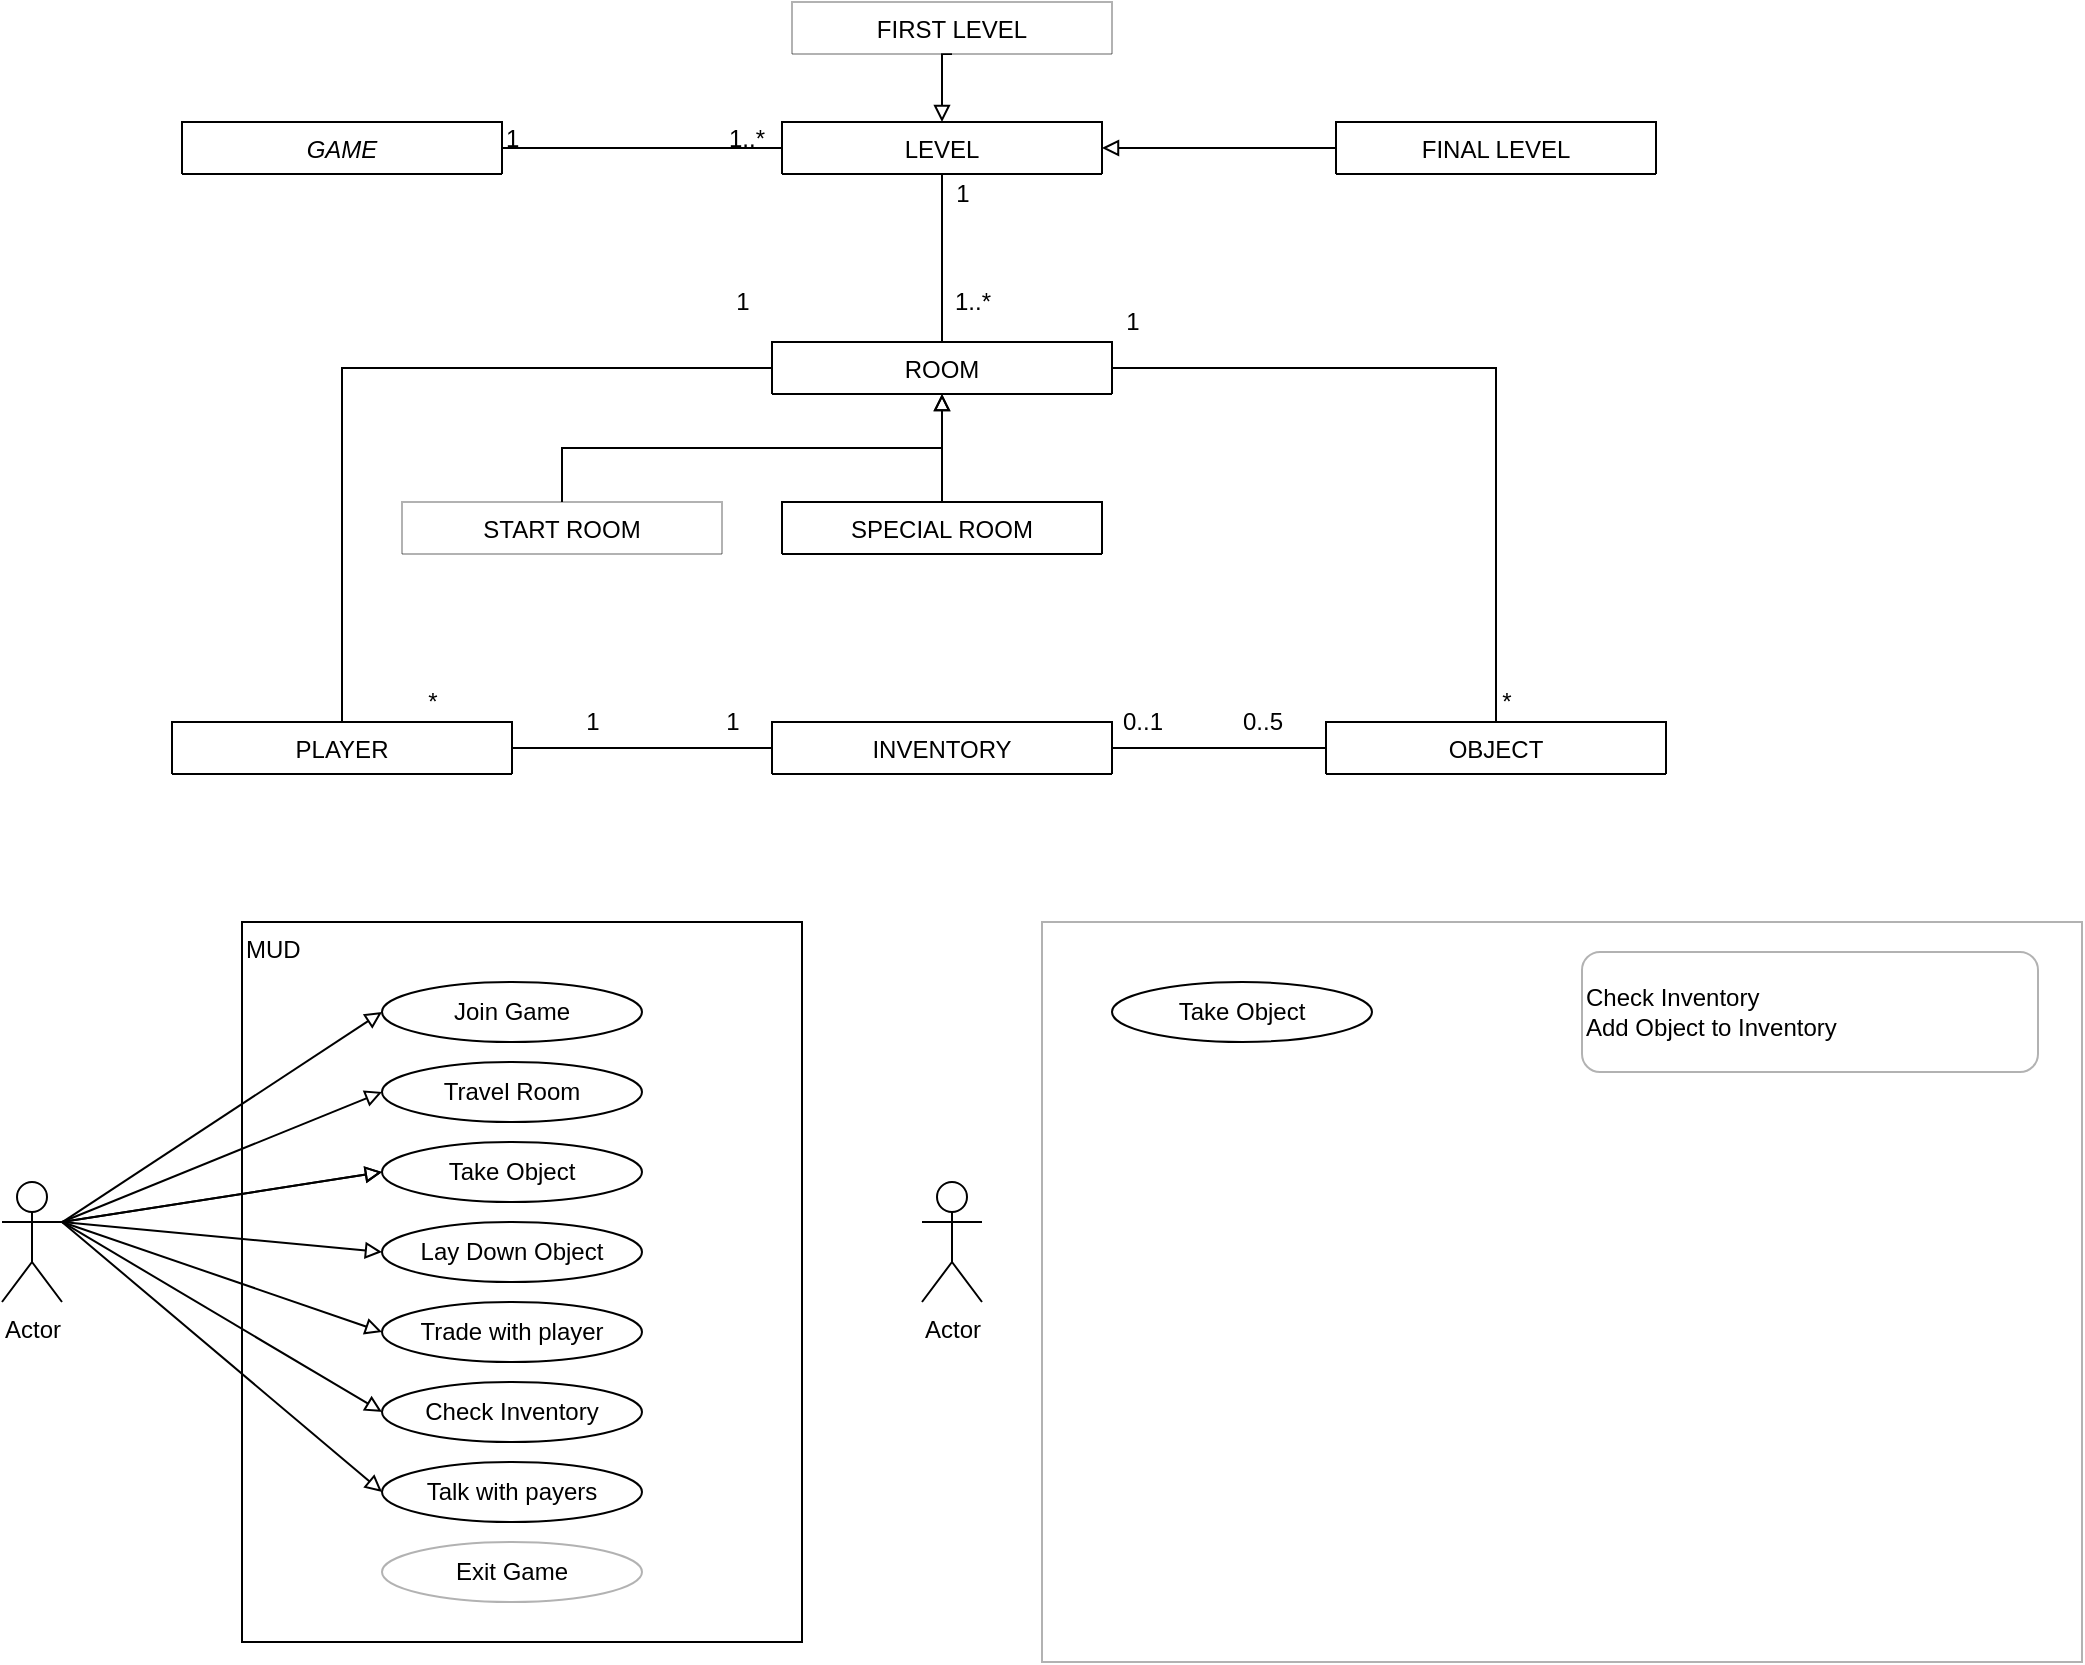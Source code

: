 <mxfile version="16.5.2" type="github">
  <diagram id="C5RBs43oDa-KdzZeNtuy" name="Page-1">
    <mxGraphModel dx="865" dy="408" grid="1" gridSize="10" guides="1" tooltips="1" connect="1" arrows="1" fold="1" page="1" pageScale="1" pageWidth="827" pageHeight="1169" math="0" shadow="0">
      <root>
        <mxCell id="WIyWlLk6GJQsqaUBKTNV-0" />
        <mxCell id="WIyWlLk6GJQsqaUBKTNV-1" parent="WIyWlLk6GJQsqaUBKTNV-0" />
        <mxCell id="sU_c6Er136trvMsLBxcg-67" value="" style="rounded=0;whiteSpace=wrap;html=1;opacity=30;" vertex="1" parent="WIyWlLk6GJQsqaUBKTNV-1">
          <mxGeometry x="600" y="510" width="520" height="370" as="geometry" />
        </mxCell>
        <mxCell id="sU_c6Er136trvMsLBxcg-44" value="MUD" style="rounded=0;whiteSpace=wrap;html=1;align=left;verticalAlign=top;" vertex="1" parent="WIyWlLk6GJQsqaUBKTNV-1">
          <mxGeometry x="200" y="510" width="280" height="360" as="geometry" />
        </mxCell>
        <mxCell id="zkfFHV4jXpPFQw0GAbJ--0" value="GAME" style="swimlane;fontStyle=2;align=center;verticalAlign=top;childLayout=stackLayout;horizontal=1;startSize=26;horizontalStack=0;resizeParent=1;resizeLast=0;collapsible=1;marginBottom=0;rounded=0;shadow=0;strokeWidth=1;" parent="WIyWlLk6GJQsqaUBKTNV-1" vertex="1" collapsed="1">
          <mxGeometry x="170" y="110" width="160" height="26" as="geometry">
            <mxRectangle x="140" y="120" width="160" height="138" as="alternateBounds" />
          </mxGeometry>
        </mxCell>
        <mxCell id="zkfFHV4jXpPFQw0GAbJ--1" value="Name" style="text;align=left;verticalAlign=top;spacingLeft=4;spacingRight=4;overflow=hidden;rotatable=0;points=[[0,0.5],[1,0.5]];portConstraint=eastwest;" parent="zkfFHV4jXpPFQw0GAbJ--0" vertex="1">
          <mxGeometry y="26" width="160" height="26" as="geometry" />
        </mxCell>
        <mxCell id="zkfFHV4jXpPFQw0GAbJ--2" value="Phone Number" style="text;align=left;verticalAlign=top;spacingLeft=4;spacingRight=4;overflow=hidden;rotatable=0;points=[[0,0.5],[1,0.5]];portConstraint=eastwest;rounded=0;shadow=0;html=0;" parent="zkfFHV4jXpPFQw0GAbJ--0" vertex="1">
          <mxGeometry y="52" width="160" height="26" as="geometry" />
        </mxCell>
        <mxCell id="zkfFHV4jXpPFQw0GAbJ--3" value="Email Address" style="text;align=left;verticalAlign=top;spacingLeft=4;spacingRight=4;overflow=hidden;rotatable=0;points=[[0,0.5],[1,0.5]];portConstraint=eastwest;rounded=0;shadow=0;html=0;" parent="zkfFHV4jXpPFQw0GAbJ--0" vertex="1">
          <mxGeometry y="78" width="160" height="26" as="geometry" />
        </mxCell>
        <mxCell id="zkfFHV4jXpPFQw0GAbJ--4" value="" style="line;html=1;strokeWidth=1;align=left;verticalAlign=middle;spacingTop=-1;spacingLeft=3;spacingRight=3;rotatable=0;labelPosition=right;points=[];portConstraint=eastwest;" parent="zkfFHV4jXpPFQw0GAbJ--0" vertex="1">
          <mxGeometry y="104" width="160" height="8" as="geometry" />
        </mxCell>
        <mxCell id="zkfFHV4jXpPFQw0GAbJ--5" value="Purchase Parking Pass" style="text;align=left;verticalAlign=top;spacingLeft=4;spacingRight=4;overflow=hidden;rotatable=0;points=[[0,0.5],[1,0.5]];portConstraint=eastwest;" parent="zkfFHV4jXpPFQw0GAbJ--0" vertex="1">
          <mxGeometry y="112" width="160" height="26" as="geometry" />
        </mxCell>
        <mxCell id="sU_c6Er136trvMsLBxcg-8" style="edgeStyle=orthogonalEdgeStyle;rounded=0;orthogonalLoop=1;jettySize=auto;html=1;exitX=0.5;exitY=1;exitDx=0;exitDy=0;entryX=0.5;entryY=0;entryDx=0;entryDy=0;endArrow=none;endFill=0;" edge="1" parent="WIyWlLk6GJQsqaUBKTNV-1" source="zkfFHV4jXpPFQw0GAbJ--17" target="sU_c6Er136trvMsLBxcg-0">
          <mxGeometry relative="1" as="geometry" />
        </mxCell>
        <mxCell id="sU_c6Er136trvMsLBxcg-32" style="edgeStyle=orthogonalEdgeStyle;rounded=0;orthogonalLoop=1;jettySize=auto;html=1;entryX=0.5;entryY=0;entryDx=0;entryDy=0;endArrow=none;endFill=0;startArrow=block;startFill=0;exitX=0.5;exitY=1;exitDx=0;exitDy=0;" edge="1" parent="WIyWlLk6GJQsqaUBKTNV-1" source="sU_c6Er136trvMsLBxcg-0" target="sU_c6Er136trvMsLBxcg-27">
          <mxGeometry relative="1" as="geometry">
            <mxPoint x="560" y="250" as="sourcePoint" />
          </mxGeometry>
        </mxCell>
        <mxCell id="zkfFHV4jXpPFQw0GAbJ--17" value="LEVEL" style="swimlane;fontStyle=0;align=center;verticalAlign=top;childLayout=stackLayout;horizontal=1;startSize=26;horizontalStack=0;resizeParent=1;resizeLast=0;collapsible=1;marginBottom=0;rounded=0;shadow=0;strokeWidth=1;" parent="WIyWlLk6GJQsqaUBKTNV-1" vertex="1" collapsed="1">
          <mxGeometry x="470" y="110" width="160" height="26" as="geometry">
            <mxRectangle x="508" y="110" width="160" height="70" as="alternateBounds" />
          </mxGeometry>
        </mxCell>
        <mxCell id="zkfFHV4jXpPFQw0GAbJ--23" value="" style="line;html=1;strokeWidth=1;align=left;verticalAlign=middle;spacingTop=-1;spacingLeft=3;spacingRight=3;rotatable=0;labelPosition=right;points=[];portConstraint=eastwest;" parent="zkfFHV4jXpPFQw0GAbJ--17" vertex="1">
          <mxGeometry y="26" width="160" height="24" as="geometry" />
        </mxCell>
        <mxCell id="zkfFHV4jXpPFQw0GAbJ--26" value="" style="endArrow=none;shadow=0;strokeWidth=1;rounded=0;endFill=0;edgeStyle=elbowEdgeStyle;elbow=vertical;" parent="WIyWlLk6GJQsqaUBKTNV-1" source="zkfFHV4jXpPFQw0GAbJ--0" target="zkfFHV4jXpPFQw0GAbJ--17" edge="1">
          <mxGeometry x="0.5" y="41" relative="1" as="geometry">
            <mxPoint x="380" y="192" as="sourcePoint" />
            <mxPoint x="540" y="192" as="targetPoint" />
            <mxPoint x="-40" y="32" as="offset" />
          </mxGeometry>
        </mxCell>
        <mxCell id="zkfFHV4jXpPFQw0GAbJ--27" value="1" style="resizable=0;align=left;verticalAlign=bottom;labelBackgroundColor=none;fontSize=12;" parent="zkfFHV4jXpPFQw0GAbJ--26" connectable="0" vertex="1">
          <mxGeometry x="-1" relative="1" as="geometry">
            <mxPoint y="4" as="offset" />
          </mxGeometry>
        </mxCell>
        <mxCell id="zkfFHV4jXpPFQw0GAbJ--28" value="1..*" style="resizable=0;align=right;verticalAlign=bottom;labelBackgroundColor=none;fontSize=12;" parent="zkfFHV4jXpPFQw0GAbJ--26" connectable="0" vertex="1">
          <mxGeometry x="1" relative="1" as="geometry">
            <mxPoint x="-7" y="4" as="offset" />
          </mxGeometry>
        </mxCell>
        <mxCell id="sU_c6Er136trvMsLBxcg-21" style="edgeStyle=orthogonalEdgeStyle;rounded=0;orthogonalLoop=1;jettySize=auto;html=1;exitX=1;exitY=0.5;exitDx=0;exitDy=0;entryX=0.5;entryY=0;entryDx=0;entryDy=0;endArrow=none;endFill=0;" edge="1" parent="WIyWlLk6GJQsqaUBKTNV-1" source="sU_c6Er136trvMsLBxcg-0" target="sU_c6Er136trvMsLBxcg-3">
          <mxGeometry relative="1" as="geometry" />
        </mxCell>
        <mxCell id="sU_c6Er136trvMsLBxcg-22" style="edgeStyle=orthogonalEdgeStyle;rounded=0;orthogonalLoop=1;jettySize=auto;html=1;exitX=0;exitY=0.5;exitDx=0;exitDy=0;entryX=0.5;entryY=0;entryDx=0;entryDy=0;endArrow=none;endFill=0;" edge="1" parent="WIyWlLk6GJQsqaUBKTNV-1" source="sU_c6Er136trvMsLBxcg-0" target="sU_c6Er136trvMsLBxcg-6">
          <mxGeometry relative="1" as="geometry" />
        </mxCell>
        <mxCell id="sU_c6Er136trvMsLBxcg-0" value="ROOM" style="swimlane;fontStyle=0;align=center;verticalAlign=top;childLayout=stackLayout;horizontal=1;startSize=26;horizontalStack=0;resizeParent=1;resizeLast=0;collapsible=1;marginBottom=0;rounded=0;shadow=0;strokeWidth=1;" vertex="1" collapsed="1" parent="WIyWlLk6GJQsqaUBKTNV-1">
          <mxGeometry x="465" y="220" width="170" height="26" as="geometry">
            <mxRectangle x="465" y="220" width="155" height="120" as="alternateBounds" />
          </mxGeometry>
        </mxCell>
        <mxCell id="sU_c6Er136trvMsLBxcg-1" value="bool isSpecial" style="text;align=left;verticalAlign=top;spacingLeft=4;spacingRight=4;overflow=hidden;rotatable=0;points=[[0,0.5],[1,0.5]];portConstraint=eastwest;" vertex="1" parent="sU_c6Er136trvMsLBxcg-0">
          <mxGeometry y="26" width="155" height="26" as="geometry" />
        </mxCell>
        <mxCell id="sU_c6Er136trvMsLBxcg-2" value="" style="line;html=1;strokeWidth=1;align=left;verticalAlign=middle;spacingTop=-1;spacingLeft=3;spacingRight=3;rotatable=0;labelPosition=right;points=[];portConstraint=eastwest;" vertex="1" parent="sU_c6Er136trvMsLBxcg-0">
          <mxGeometry y="52" width="155" height="58" as="geometry" />
        </mxCell>
        <mxCell id="sU_c6Er136trvMsLBxcg-3" value="OBJECT" style="swimlane;fontStyle=0;align=center;verticalAlign=top;childLayout=stackLayout;horizontal=1;startSize=26;horizontalStack=0;resizeParent=1;resizeLast=0;collapsible=1;marginBottom=0;rounded=0;shadow=0;strokeWidth=1;" vertex="1" collapsed="1" parent="WIyWlLk6GJQsqaUBKTNV-1">
          <mxGeometry x="742" y="410" width="170" height="26" as="geometry">
            <mxRectangle x="667" y="370" width="160" height="70" as="alternateBounds" />
          </mxGeometry>
        </mxCell>
        <mxCell id="sU_c6Er136trvMsLBxcg-5" value="" style="line;html=1;strokeWidth=1;align=left;verticalAlign=middle;spacingTop=-1;spacingLeft=3;spacingRight=3;rotatable=0;labelPosition=right;points=[];portConstraint=eastwest;" vertex="1" parent="sU_c6Er136trvMsLBxcg-3">
          <mxGeometry y="26" width="160" height="8" as="geometry" />
        </mxCell>
        <mxCell id="sU_c6Er136trvMsLBxcg-15" style="edgeStyle=orthogonalEdgeStyle;rounded=0;orthogonalLoop=1;jettySize=auto;html=1;exitX=1;exitY=0.5;exitDx=0;exitDy=0;entryX=0;entryY=0.5;entryDx=0;entryDy=0;endArrow=none;endFill=0;" edge="1" parent="WIyWlLk6GJQsqaUBKTNV-1" source="sU_c6Er136trvMsLBxcg-6" target="sU_c6Er136trvMsLBxcg-12">
          <mxGeometry relative="1" as="geometry" />
        </mxCell>
        <mxCell id="sU_c6Er136trvMsLBxcg-6" value="PLAYER" style="swimlane;fontStyle=0;align=center;verticalAlign=top;childLayout=stackLayout;horizontal=1;startSize=26;horizontalStack=0;resizeParent=1;resizeLast=0;collapsible=1;marginBottom=0;rounded=0;shadow=0;strokeWidth=1;" vertex="1" collapsed="1" parent="WIyWlLk6GJQsqaUBKTNV-1">
          <mxGeometry x="165" y="410" width="170" height="26" as="geometry">
            <mxRectangle x="270" y="370" width="160" height="70" as="alternateBounds" />
          </mxGeometry>
        </mxCell>
        <mxCell id="sU_c6Er136trvMsLBxcg-7" value="" style="line;html=1;strokeWidth=1;align=left;verticalAlign=middle;spacingTop=-1;spacingLeft=3;spacingRight=3;rotatable=0;labelPosition=right;points=[];portConstraint=eastwest;" vertex="1" parent="sU_c6Er136trvMsLBxcg-6">
          <mxGeometry y="26" width="160" height="8" as="geometry" />
        </mxCell>
        <mxCell id="sU_c6Er136trvMsLBxcg-9" value="" style="resizable=0;align=right;verticalAlign=bottom;labelBackgroundColor=none;fontSize=12;" connectable="0" vertex="1" parent="WIyWlLk6GJQsqaUBKTNV-1">
          <mxGeometry x="450" y="160.003" as="geometry">
            <mxPoint x="216" y="62" as="offset" />
          </mxGeometry>
        </mxCell>
        <mxCell id="sU_c6Er136trvMsLBxcg-10" value="1" style="text;html=1;align=center;verticalAlign=middle;resizable=0;points=[];autosize=1;strokeColor=none;fillColor=none;" vertex="1" parent="WIyWlLk6GJQsqaUBKTNV-1">
          <mxGeometry x="550" y="136" width="20" height="20" as="geometry" />
        </mxCell>
        <mxCell id="sU_c6Er136trvMsLBxcg-11" value="1..*" style="text;html=1;align=center;verticalAlign=middle;resizable=0;points=[];autosize=1;strokeColor=none;fillColor=none;" vertex="1" parent="WIyWlLk6GJQsqaUBKTNV-1">
          <mxGeometry x="550" y="190" width="30" height="20" as="geometry" />
        </mxCell>
        <mxCell id="sU_c6Er136trvMsLBxcg-16" style="edgeStyle=orthogonalEdgeStyle;rounded=0;orthogonalLoop=1;jettySize=auto;html=1;exitX=1;exitY=0.5;exitDx=0;exitDy=0;entryX=0;entryY=0.5;entryDx=0;entryDy=0;endArrow=none;endFill=0;" edge="1" parent="WIyWlLk6GJQsqaUBKTNV-1" source="sU_c6Er136trvMsLBxcg-12" target="sU_c6Er136trvMsLBxcg-3">
          <mxGeometry relative="1" as="geometry" />
        </mxCell>
        <mxCell id="sU_c6Er136trvMsLBxcg-12" value="INVENTORY" style="swimlane;fontStyle=0;align=center;verticalAlign=top;childLayout=stackLayout;horizontal=1;startSize=26;horizontalStack=0;resizeParent=1;resizeLast=0;collapsible=1;marginBottom=0;rounded=0;shadow=0;strokeWidth=1;" vertex="1" collapsed="1" parent="WIyWlLk6GJQsqaUBKTNV-1">
          <mxGeometry x="465" y="410" width="170" height="26" as="geometry">
            <mxRectangle x="470" y="370" width="160" height="70" as="alternateBounds" />
          </mxGeometry>
        </mxCell>
        <mxCell id="sU_c6Er136trvMsLBxcg-13" value="" style="line;html=1;strokeWidth=1;align=left;verticalAlign=middle;spacingTop=-1;spacingLeft=3;spacingRight=3;rotatable=0;labelPosition=right;points=[];portConstraint=eastwest;" vertex="1" parent="sU_c6Er136trvMsLBxcg-12">
          <mxGeometry y="26" width="160" height="8" as="geometry" />
        </mxCell>
        <mxCell id="sU_c6Er136trvMsLBxcg-17" value="0..1" style="text;html=1;align=center;verticalAlign=middle;resizable=0;points=[];autosize=1;strokeColor=none;fillColor=none;" vertex="1" parent="WIyWlLk6GJQsqaUBKTNV-1">
          <mxGeometry x="630" y="400" width="40" height="20" as="geometry" />
        </mxCell>
        <mxCell id="sU_c6Er136trvMsLBxcg-18" value="0..5" style="text;html=1;align=center;verticalAlign=middle;resizable=0;points=[];autosize=1;strokeColor=none;fillColor=none;" vertex="1" parent="WIyWlLk6GJQsqaUBKTNV-1">
          <mxGeometry x="690" y="400" width="40" height="20" as="geometry" />
        </mxCell>
        <mxCell id="sU_c6Er136trvMsLBxcg-19" value="1" style="text;html=1;align=center;verticalAlign=middle;resizable=0;points=[];autosize=1;strokeColor=none;fillColor=none;" vertex="1" parent="WIyWlLk6GJQsqaUBKTNV-1">
          <mxGeometry x="365" y="400" width="20" height="20" as="geometry" />
        </mxCell>
        <mxCell id="sU_c6Er136trvMsLBxcg-20" value="1" style="text;html=1;align=center;verticalAlign=middle;resizable=0;points=[];autosize=1;strokeColor=none;fillColor=none;" vertex="1" parent="WIyWlLk6GJQsqaUBKTNV-1">
          <mxGeometry x="435" y="400" width="20" height="20" as="geometry" />
        </mxCell>
        <mxCell id="sU_c6Er136trvMsLBxcg-23" value="1" style="text;html=1;align=center;verticalAlign=middle;resizable=0;points=[];autosize=1;strokeColor=none;fillColor=none;" vertex="1" parent="WIyWlLk6GJQsqaUBKTNV-1">
          <mxGeometry x="440" y="190" width="20" height="20" as="geometry" />
        </mxCell>
        <mxCell id="sU_c6Er136trvMsLBxcg-24" value="*" style="text;html=1;align=center;verticalAlign=middle;resizable=0;points=[];autosize=1;strokeColor=none;fillColor=none;" vertex="1" parent="WIyWlLk6GJQsqaUBKTNV-1">
          <mxGeometry x="285" y="390" width="20" height="20" as="geometry" />
        </mxCell>
        <mxCell id="sU_c6Er136trvMsLBxcg-25" value="1" style="text;html=1;align=center;verticalAlign=middle;resizable=0;points=[];autosize=1;strokeColor=none;fillColor=none;" vertex="1" parent="WIyWlLk6GJQsqaUBKTNV-1">
          <mxGeometry x="635" y="200" width="20" height="20" as="geometry" />
        </mxCell>
        <mxCell id="sU_c6Er136trvMsLBxcg-26" value="*" style="text;html=1;align=center;verticalAlign=middle;resizable=0;points=[];autosize=1;strokeColor=none;fillColor=none;" vertex="1" parent="WIyWlLk6GJQsqaUBKTNV-1">
          <mxGeometry x="822" y="390" width="20" height="20" as="geometry" />
        </mxCell>
        <mxCell id="sU_c6Er136trvMsLBxcg-27" value="SPECIAL ROOM" style="swimlane;fontStyle=0;align=center;verticalAlign=top;childLayout=stackLayout;horizontal=1;startSize=26;horizontalStack=0;resizeParent=1;resizeLast=0;collapsible=1;marginBottom=0;rounded=0;shadow=0;strokeWidth=1;" vertex="1" collapsed="1" parent="WIyWlLk6GJQsqaUBKTNV-1">
          <mxGeometry x="470" y="300" width="160" height="26" as="geometry">
            <mxRectangle x="730" y="73" width="200" height="100" as="alternateBounds" />
          </mxGeometry>
        </mxCell>
        <mxCell id="sU_c6Er136trvMsLBxcg-28" value="" style="line;html=1;strokeWidth=1;align=left;verticalAlign=middle;spacingTop=-1;spacingLeft=3;spacingRight=3;rotatable=0;labelPosition=right;points=[];portConstraint=eastwest;" vertex="1" parent="sU_c6Er136trvMsLBxcg-27">
          <mxGeometry y="26" width="200" height="64" as="geometry" />
        </mxCell>
        <mxCell id="sU_c6Er136trvMsLBxcg-35" style="edgeStyle=orthogonalEdgeStyle;rounded=0;orthogonalLoop=1;jettySize=auto;html=1;exitX=0.5;exitY=0;exitDx=0;exitDy=0;entryX=0.5;entryY=1;entryDx=0;entryDy=0;startArrow=none;startFill=0;endArrow=block;endFill=0;" edge="1" parent="WIyWlLk6GJQsqaUBKTNV-1" source="sU_c6Er136trvMsLBxcg-33" target="sU_c6Er136trvMsLBxcg-0">
          <mxGeometry relative="1" as="geometry" />
        </mxCell>
        <mxCell id="sU_c6Er136trvMsLBxcg-33" value="START ROOM" style="swimlane;fontStyle=0;align=center;verticalAlign=top;childLayout=stackLayout;horizontal=1;startSize=26;horizontalStack=0;resizeParent=1;resizeLast=0;collapsible=1;marginBottom=0;rounded=0;shadow=0;strokeWidth=1;opacity=30;" vertex="1" collapsed="1" parent="WIyWlLk6GJQsqaUBKTNV-1">
          <mxGeometry x="280" y="300" width="160" height="26" as="geometry">
            <mxRectangle x="730" y="73" width="200" height="100" as="alternateBounds" />
          </mxGeometry>
        </mxCell>
        <mxCell id="sU_c6Er136trvMsLBxcg-34" value="" style="line;html=1;strokeWidth=1;align=left;verticalAlign=middle;spacingTop=-1;spacingLeft=3;spacingRight=3;rotatable=0;labelPosition=right;points=[];portConstraint=eastwest;" vertex="1" parent="sU_c6Er136trvMsLBxcg-33">
          <mxGeometry y="26" width="200" height="64" as="geometry" />
        </mxCell>
        <mxCell id="sU_c6Er136trvMsLBxcg-36" value="FINAL LEVEL" style="swimlane;fontStyle=0;align=center;verticalAlign=top;childLayout=stackLayout;horizontal=1;startSize=26;horizontalStack=0;resizeParent=1;resizeLast=0;collapsible=1;marginBottom=0;rounded=0;shadow=0;strokeWidth=1;" vertex="1" collapsed="1" parent="WIyWlLk6GJQsqaUBKTNV-1">
          <mxGeometry x="747" y="110" width="160" height="26" as="geometry">
            <mxRectangle x="730" y="73" width="200" height="100" as="alternateBounds" />
          </mxGeometry>
        </mxCell>
        <mxCell id="sU_c6Er136trvMsLBxcg-37" value="" style="line;html=1;strokeWidth=1;align=left;verticalAlign=middle;spacingTop=-1;spacingLeft=3;spacingRight=3;rotatable=0;labelPosition=right;points=[];portConstraint=eastwest;" vertex="1" parent="sU_c6Er136trvMsLBxcg-36">
          <mxGeometry y="26" width="200" height="64" as="geometry" />
        </mxCell>
        <mxCell id="sU_c6Er136trvMsLBxcg-38" style="edgeStyle=orthogonalEdgeStyle;rounded=0;orthogonalLoop=1;jettySize=auto;html=1;entryX=0;entryY=0.5;entryDx=0;entryDy=0;endArrow=none;endFill=0;startArrow=block;startFill=0;exitX=1;exitY=0.5;exitDx=0;exitDy=0;" edge="1" parent="WIyWlLk6GJQsqaUBKTNV-1" source="zkfFHV4jXpPFQw0GAbJ--17" target="sU_c6Er136trvMsLBxcg-36">
          <mxGeometry relative="1" as="geometry">
            <mxPoint x="560" y="256" as="sourcePoint" />
            <mxPoint x="560" y="310" as="targetPoint" />
          </mxGeometry>
        </mxCell>
        <mxCell id="sU_c6Er136trvMsLBxcg-41" style="edgeStyle=orthogonalEdgeStyle;rounded=0;orthogonalLoop=1;jettySize=auto;html=1;exitX=0.5;exitY=1;exitDx=0;exitDy=0;entryX=0.5;entryY=0;entryDx=0;entryDy=0;startArrow=none;startFill=0;endArrow=block;endFill=0;" edge="1" parent="WIyWlLk6GJQsqaUBKTNV-1" source="sU_c6Er136trvMsLBxcg-39" target="zkfFHV4jXpPFQw0GAbJ--17">
          <mxGeometry relative="1" as="geometry" />
        </mxCell>
        <mxCell id="sU_c6Er136trvMsLBxcg-39" value="FIRST LEVEL" style="swimlane;fontStyle=0;align=center;verticalAlign=top;childLayout=stackLayout;horizontal=1;startSize=26;horizontalStack=0;resizeParent=1;resizeLast=0;collapsible=1;marginBottom=0;rounded=0;shadow=0;strokeWidth=1;opacity=30;" vertex="1" collapsed="1" parent="WIyWlLk6GJQsqaUBKTNV-1">
          <mxGeometry x="475" y="50" width="160" height="26" as="geometry">
            <mxRectangle x="730" y="73" width="200" height="100" as="alternateBounds" />
          </mxGeometry>
        </mxCell>
        <mxCell id="sU_c6Er136trvMsLBxcg-40" value="" style="line;html=1;strokeWidth=1;align=left;verticalAlign=middle;spacingTop=-1;spacingLeft=3;spacingRight=3;rotatable=0;labelPosition=right;points=[];portConstraint=eastwest;" vertex="1" parent="sU_c6Er136trvMsLBxcg-39">
          <mxGeometry y="26" width="200" height="64" as="geometry" />
        </mxCell>
        <mxCell id="sU_c6Er136trvMsLBxcg-54" style="edgeStyle=none;rounded=0;orthogonalLoop=1;jettySize=auto;html=1;exitX=1;exitY=0.333;exitDx=0;exitDy=0;exitPerimeter=0;entryX=0;entryY=0.5;entryDx=0;entryDy=0;startArrow=none;startFill=0;endArrow=block;endFill=0;" edge="1" parent="WIyWlLk6GJQsqaUBKTNV-1" source="sU_c6Er136trvMsLBxcg-43" target="sU_c6Er136trvMsLBxcg-50">
          <mxGeometry relative="1" as="geometry" />
        </mxCell>
        <mxCell id="sU_c6Er136trvMsLBxcg-55" style="edgeStyle=none;rounded=0;orthogonalLoop=1;jettySize=auto;html=1;exitX=1;exitY=0.333;exitDx=0;exitDy=0;exitPerimeter=0;entryX=0;entryY=0.5;entryDx=0;entryDy=0;startArrow=none;startFill=0;endArrow=block;endFill=0;" edge="1" parent="WIyWlLk6GJQsqaUBKTNV-1" source="sU_c6Er136trvMsLBxcg-43" target="sU_c6Er136trvMsLBxcg-46">
          <mxGeometry relative="1" as="geometry" />
        </mxCell>
        <mxCell id="sU_c6Er136trvMsLBxcg-56" style="edgeStyle=none;rounded=0;orthogonalLoop=1;jettySize=auto;html=1;exitX=1;exitY=0.333;exitDx=0;exitDy=0;exitPerimeter=0;entryX=0;entryY=0.5;entryDx=0;entryDy=0;startArrow=none;startFill=0;endArrow=block;endFill=0;" edge="1" parent="WIyWlLk6GJQsqaUBKTNV-1" source="sU_c6Er136trvMsLBxcg-43" target="sU_c6Er136trvMsLBxcg-46">
          <mxGeometry relative="1" as="geometry" />
        </mxCell>
        <mxCell id="sU_c6Er136trvMsLBxcg-59" style="edgeStyle=none;rounded=0;orthogonalLoop=1;jettySize=auto;html=1;exitX=1;exitY=0.333;exitDx=0;exitDy=0;exitPerimeter=0;entryX=0;entryY=0.5;entryDx=0;entryDy=0;startArrow=none;startFill=0;endArrow=block;endFill=0;" edge="1" parent="WIyWlLk6GJQsqaUBKTNV-1" source="sU_c6Er136trvMsLBxcg-43" target="sU_c6Er136trvMsLBxcg-47">
          <mxGeometry relative="1" as="geometry" />
        </mxCell>
        <mxCell id="sU_c6Er136trvMsLBxcg-60" style="edgeStyle=none;rounded=0;orthogonalLoop=1;jettySize=auto;html=1;exitX=1;exitY=0.333;exitDx=0;exitDy=0;exitPerimeter=0;entryX=0;entryY=0.5;entryDx=0;entryDy=0;startArrow=none;startFill=0;endArrow=block;endFill=0;" edge="1" parent="WIyWlLk6GJQsqaUBKTNV-1" source="sU_c6Er136trvMsLBxcg-43" target="sU_c6Er136trvMsLBxcg-52">
          <mxGeometry relative="1" as="geometry" />
        </mxCell>
        <mxCell id="sU_c6Er136trvMsLBxcg-61" style="edgeStyle=none;rounded=0;orthogonalLoop=1;jettySize=auto;html=1;exitX=1;exitY=0.333;exitDx=0;exitDy=0;exitPerimeter=0;entryX=0;entryY=0.5;entryDx=0;entryDy=0;startArrow=none;startFill=0;endArrow=block;endFill=0;" edge="1" parent="WIyWlLk6GJQsqaUBKTNV-1" source="sU_c6Er136trvMsLBxcg-43" target="sU_c6Er136trvMsLBxcg-53">
          <mxGeometry relative="1" as="geometry" />
        </mxCell>
        <mxCell id="sU_c6Er136trvMsLBxcg-62" style="edgeStyle=none;rounded=0;orthogonalLoop=1;jettySize=auto;html=1;exitX=1;exitY=0.333;exitDx=0;exitDy=0;exitPerimeter=0;entryX=0;entryY=0.5;entryDx=0;entryDy=0;startArrow=none;startFill=0;endArrow=block;endFill=0;" edge="1" parent="WIyWlLk6GJQsqaUBKTNV-1" source="sU_c6Er136trvMsLBxcg-43" target="sU_c6Er136trvMsLBxcg-57">
          <mxGeometry relative="1" as="geometry" />
        </mxCell>
        <mxCell id="sU_c6Er136trvMsLBxcg-43" value="Actor" style="shape=umlActor;verticalLabelPosition=bottom;verticalAlign=top;html=1;outlineConnect=0;" vertex="1" parent="WIyWlLk6GJQsqaUBKTNV-1">
          <mxGeometry x="80" y="640" width="30" height="60" as="geometry" />
        </mxCell>
        <mxCell id="sU_c6Er136trvMsLBxcg-45" value="Join Game" style="ellipse;whiteSpace=wrap;html=1;" vertex="1" parent="WIyWlLk6GJQsqaUBKTNV-1">
          <mxGeometry x="270" y="540" width="130" height="30" as="geometry" />
        </mxCell>
        <mxCell id="sU_c6Er136trvMsLBxcg-46" value="Take Object" style="ellipse;whiteSpace=wrap;html=1;" vertex="1" parent="WIyWlLk6GJQsqaUBKTNV-1">
          <mxGeometry x="270" y="620" width="130" height="30" as="geometry" />
        </mxCell>
        <mxCell id="sU_c6Er136trvMsLBxcg-47" value="Lay Down Object" style="ellipse;whiteSpace=wrap;html=1;" vertex="1" parent="WIyWlLk6GJQsqaUBKTNV-1">
          <mxGeometry x="270" y="660" width="130" height="30" as="geometry" />
        </mxCell>
        <mxCell id="sU_c6Er136trvMsLBxcg-48" value="Actor" style="shape=umlActor;verticalLabelPosition=bottom;verticalAlign=top;html=1;outlineConnect=0;" vertex="1" parent="WIyWlLk6GJQsqaUBKTNV-1">
          <mxGeometry x="540" y="640" width="30" height="60" as="geometry" />
        </mxCell>
        <mxCell id="sU_c6Er136trvMsLBxcg-49" value="" style="rounded=0;orthogonalLoop=1;jettySize=auto;html=1;startArrow=none;startFill=0;endArrow=block;endFill=0;entryX=0;entryY=0.5;entryDx=0;entryDy=0;" edge="1" parent="WIyWlLk6GJQsqaUBKTNV-1" source="sU_c6Er136trvMsLBxcg-43" target="sU_c6Er136trvMsLBxcg-45">
          <mxGeometry relative="1" as="geometry" />
        </mxCell>
        <mxCell id="sU_c6Er136trvMsLBxcg-50" value="Travel Room" style="ellipse;whiteSpace=wrap;html=1;" vertex="1" parent="WIyWlLk6GJQsqaUBKTNV-1">
          <mxGeometry x="270" y="580" width="130" height="30" as="geometry" />
        </mxCell>
        <mxCell id="sU_c6Er136trvMsLBxcg-52" value="Trade with player" style="ellipse;whiteSpace=wrap;html=1;" vertex="1" parent="WIyWlLk6GJQsqaUBKTNV-1">
          <mxGeometry x="270" y="700" width="130" height="30" as="geometry" />
        </mxCell>
        <mxCell id="sU_c6Er136trvMsLBxcg-53" value="Check Inventory" style="ellipse;whiteSpace=wrap;html=1;" vertex="1" parent="WIyWlLk6GJQsqaUBKTNV-1">
          <mxGeometry x="270" y="740" width="130" height="30" as="geometry" />
        </mxCell>
        <mxCell id="sU_c6Er136trvMsLBxcg-57" value="Talk with payers" style="ellipse;whiteSpace=wrap;html=1;" vertex="1" parent="WIyWlLk6GJQsqaUBKTNV-1">
          <mxGeometry x="270" y="780" width="130" height="30" as="geometry" />
        </mxCell>
        <mxCell id="sU_c6Er136trvMsLBxcg-58" value="Exit Game" style="ellipse;whiteSpace=wrap;html=1;opacity=30;" vertex="1" parent="WIyWlLk6GJQsqaUBKTNV-1">
          <mxGeometry x="270" y="820" width="130" height="30" as="geometry" />
        </mxCell>
        <mxCell id="sU_c6Er136trvMsLBxcg-65" value="Take Object" style="ellipse;whiteSpace=wrap;html=1;" vertex="1" parent="WIyWlLk6GJQsqaUBKTNV-1">
          <mxGeometry x="635" y="540" width="130" height="30" as="geometry" />
        </mxCell>
        <mxCell id="sU_c6Er136trvMsLBxcg-66" value="Check Inventory&lt;br&gt;Add Object to Inventory&lt;br&gt;" style="rounded=1;whiteSpace=wrap;html=1;opacity=30;align=left;" vertex="1" parent="WIyWlLk6GJQsqaUBKTNV-1">
          <mxGeometry x="870" y="525" width="228" height="60" as="geometry" />
        </mxCell>
      </root>
    </mxGraphModel>
  </diagram>
</mxfile>
